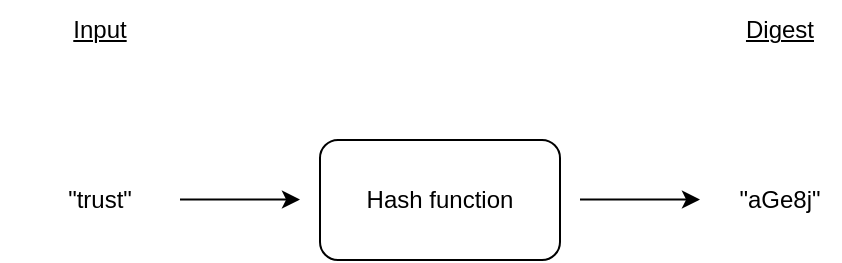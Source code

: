 <mxfile version="26.2.12">
  <diagram name="Stránka-1" id="GxT9UJkChwuMpMhPCaUo">
    <mxGraphModel dx="680" dy="370" grid="1" gridSize="10" guides="1" tooltips="1" connect="1" arrows="1" fold="1" page="1" pageScale="1" pageWidth="827" pageHeight="1169" math="0" shadow="0">
      <root>
        <mxCell id="0" />
        <mxCell id="1" parent="0" />
        <mxCell id="Xl09iJPIz0bYwaRJU8Io-2" value="&quot;trust&quot;" style="text;strokeColor=none;align=center;fillColor=none;html=1;verticalAlign=middle;whiteSpace=wrap;rounded=0;" vertex="1" parent="1">
          <mxGeometry x="170" y="250" width="100" height="60" as="geometry" />
        </mxCell>
        <mxCell id="Xl09iJPIz0bYwaRJU8Io-3" value="Hash function" style="rounded=1;whiteSpace=wrap;html=1;" vertex="1" parent="1">
          <mxGeometry x="330" y="250" width="120" height="60" as="geometry" />
        </mxCell>
        <mxCell id="Xl09iJPIz0bYwaRJU8Io-5" value="Input" style="text;strokeColor=none;align=center;fillColor=none;html=1;verticalAlign=middle;whiteSpace=wrap;rounded=0;fontStyle=4" vertex="1" parent="1">
          <mxGeometry x="190" y="180" width="60" height="30" as="geometry" />
        </mxCell>
        <mxCell id="Xl09iJPIz0bYwaRJU8Io-6" value="" style="endArrow=classic;html=1;rounded=0;" edge="1" parent="1">
          <mxGeometry width="50" height="50" relative="1" as="geometry">
            <mxPoint x="260" y="279.8" as="sourcePoint" />
            <mxPoint x="320" y="279.8" as="targetPoint" />
          </mxGeometry>
        </mxCell>
        <mxCell id="Xl09iJPIz0bYwaRJU8Io-7" value="" style="endArrow=classic;html=1;rounded=0;" edge="1" parent="1">
          <mxGeometry width="50" height="50" relative="1" as="geometry">
            <mxPoint x="460" y="279.8" as="sourcePoint" />
            <mxPoint x="520" y="279.8" as="targetPoint" />
          </mxGeometry>
        </mxCell>
        <mxCell id="Xl09iJPIz0bYwaRJU8Io-8" value="&quot;aGe8j&quot;" style="text;strokeColor=none;align=center;fillColor=none;html=1;verticalAlign=middle;whiteSpace=wrap;rounded=0;" vertex="1" parent="1">
          <mxGeometry x="530" y="265" width="60" height="30" as="geometry" />
        </mxCell>
        <mxCell id="Xl09iJPIz0bYwaRJU8Io-10" value="Digest" style="text;strokeColor=none;align=center;fillColor=none;html=1;verticalAlign=middle;whiteSpace=wrap;rounded=0;fontStyle=4" vertex="1" parent="1">
          <mxGeometry x="530" y="180" width="60" height="30" as="geometry" />
        </mxCell>
      </root>
    </mxGraphModel>
  </diagram>
</mxfile>
